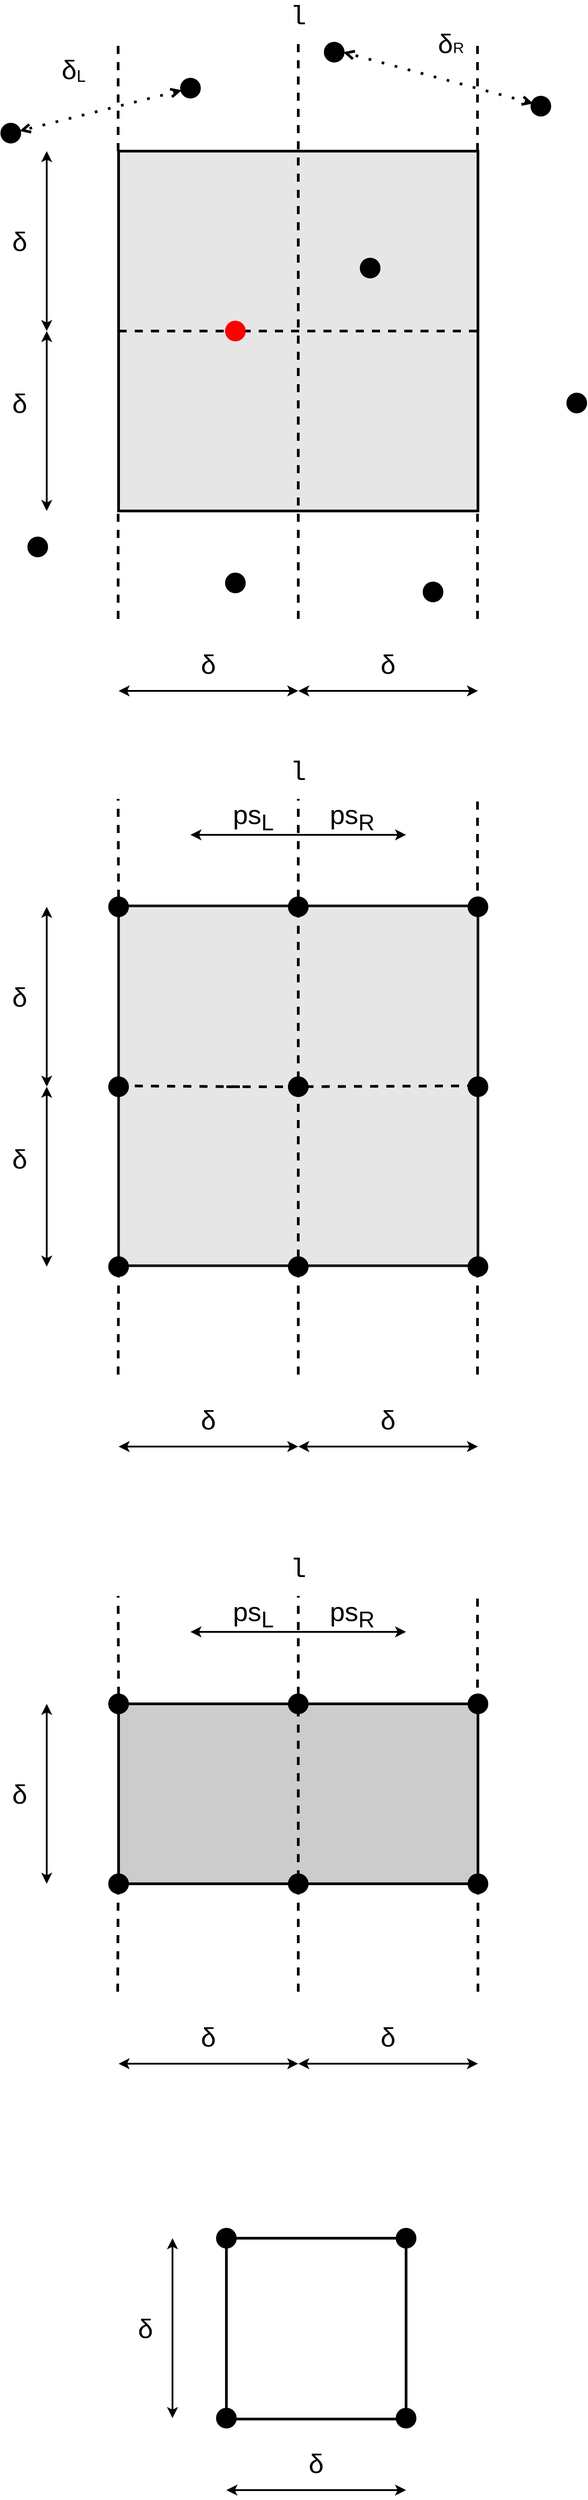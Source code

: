 <mxfile version="12.4.8" type="device"><diagram id="xsDVCAVFNuLVIf8bnNdm" name="Page-1"><mxGraphModel dx="1355" dy="753" grid="1" gridSize="10" guides="1" tooltips="1" connect="1" arrows="1" fold="1" page="1" pageScale="1" pageWidth="850" pageHeight="1100" math="0" shadow="0"><root><mxCell id="0"/><mxCell id="1" parent="0"/><mxCell id="qLS_FCSw4KJ56ejCd7dU-36" value="" style="rounded=0;whiteSpace=wrap;html=1;fillColor=#CCCCCC;strokeWidth=3;" parent="1" vertex="1"><mxGeometry x="240" y="1966" width="400" height="200" as="geometry"/></mxCell><mxCell id="_iL9gJ1OF_HRh6aEi00--1" value="" style="whiteSpace=wrap;html=1;aspect=fixed;strokeWidth=3;fillColor=#E6E6E6;" parent="1" vertex="1"><mxGeometry x="240" y="240" width="400" height="400" as="geometry"/></mxCell><mxCell id="5DxBvMcnSarfbm7rfM13-2" value="" style="whiteSpace=wrap;html=1;aspect=fixed;strokeWidth=3;fillColor=#E6E6E6;strokeColor=#1A1A1A;" parent="1" vertex="1"><mxGeometry x="240" y="1079" width="400" height="400" as="geometry"/></mxCell><mxCell id="_iL9gJ1OF_HRh6aEi00--13" value="" style="endArrow=none;dashed=1;html=1;strokeWidth=3;exitX=0;exitY=0.5;exitDx=0;exitDy=0;entryX=1;entryY=0.5;entryDx=0;entryDy=0;" parent="1" source="_iL9gJ1OF_HRh6aEi00--1" target="_iL9gJ1OF_HRh6aEi00--8" edge="1"><mxGeometry width="50" height="50" relative="1" as="geometry"><mxPoint x="240" y="440" as="sourcePoint"/><mxPoint x="640" y="440" as="targetPoint"/></mxGeometry></mxCell><mxCell id="_iL9gJ1OF_HRh6aEi00--2" value="" style="endArrow=none;dashed=1;html=1;strokeWidth=3;" parent="1" edge="1"><mxGeometry width="50" height="50" relative="1" as="geometry"><mxPoint x="440" y="760" as="sourcePoint"/><mxPoint x="440" y="120" as="targetPoint"/></mxGeometry></mxCell><mxCell id="_iL9gJ1OF_HRh6aEi00--3" value="" style="endArrow=none;dashed=1;html=1;strokeWidth=3;" parent="1" edge="1"><mxGeometry width="50" height="50" relative="1" as="geometry"><mxPoint x="239.5" y="760" as="sourcePoint"/><mxPoint x="239.5" y="640" as="targetPoint"/></mxGeometry></mxCell><mxCell id="_iL9gJ1OF_HRh6aEi00--4" value="" style="endArrow=none;dashed=1;html=1;strokeWidth=3;" parent="1" edge="1"><mxGeometry width="50" height="50" relative="1" as="geometry"><mxPoint x="639.5" y="760" as="sourcePoint"/><mxPoint x="639.5" y="640" as="targetPoint"/></mxGeometry></mxCell><mxCell id="_iL9gJ1OF_HRh6aEi00--5" value="" style="endArrow=none;dashed=1;html=1;strokeWidth=3;" parent="1" edge="1"><mxGeometry width="50" height="50" relative="1" as="geometry"><mxPoint x="239.5" y="240" as="sourcePoint"/><mxPoint x="239.5" y="120" as="targetPoint"/></mxGeometry></mxCell><mxCell id="_iL9gJ1OF_HRh6aEi00--6" value="" style="endArrow=none;dashed=1;html=1;strokeWidth=3;" parent="1" edge="1"><mxGeometry width="50" height="50" relative="1" as="geometry"><mxPoint x="639.5" y="240" as="sourcePoint"/><mxPoint x="639.5" y="120" as="targetPoint"/></mxGeometry></mxCell><mxCell id="_iL9gJ1OF_HRh6aEi00--7" value="" style="endArrow=none;dashed=1;html=1;strokeWidth=3;exitX=0;exitY=0.5;exitDx=0;exitDy=0;entryX=1;entryY=0.5;entryDx=0;entryDy=0;" parent="1" source="_iL9gJ1OF_HRh6aEi00--8" target="_iL9gJ1OF_HRh6aEi00--1" edge="1"><mxGeometry width="50" height="50" relative="1" as="geometry"><mxPoint x="220" y="800" as="sourcePoint"/><mxPoint x="310" y="710" as="targetPoint"/></mxGeometry></mxCell><mxCell id="_iL9gJ1OF_HRh6aEi00--8" value="" style="ellipse;whiteSpace=wrap;html=1;aspect=fixed;strokeWidth=3;fillColor=#FF0000;strokeColor=#FF0000;" parent="1" vertex="1"><mxGeometry x="360" y="430" width="20" height="20" as="geometry"/></mxCell><mxCell id="_iL9gJ1OF_HRh6aEi00--15" value="" style="ellipse;whiteSpace=wrap;html=1;aspect=fixed;strokeWidth=3;fillColor=#000000;" parent="1" vertex="1"><mxGeometry x="110" y="210" width="20" height="20" as="geometry"/></mxCell><mxCell id="_iL9gJ1OF_HRh6aEi00--27" style="rounded=0;orthogonalLoop=1;jettySize=auto;html=1;dashed=1;dashPattern=1 4;startArrow=open;startFill=0;endArrow=open;endFill=0;strokeWidth=3;" parent="1" source="_iL9gJ1OF_HRh6aEi00--16" target="_iL9gJ1OF_HRh6aEi00--15" edge="1"><mxGeometry relative="1" as="geometry"><mxPoint x="270" y="170" as="sourcePoint"/><mxPoint x="140" y="220" as="targetPoint"/></mxGeometry></mxCell><mxCell id="_iL9gJ1OF_HRh6aEi00--16" value="" style="ellipse;whiteSpace=wrap;html=1;aspect=fixed;strokeWidth=3;fillColor=#000000;" parent="1" vertex="1"><mxGeometry x="310" y="160" width="20" height="20" as="geometry"/></mxCell><mxCell id="_iL9gJ1OF_HRh6aEi00--17" value="" style="ellipse;whiteSpace=wrap;html=1;aspect=fixed;strokeWidth=3;fillColor=#000000;" parent="1" vertex="1"><mxGeometry x="360" y="710" width="20" height="20" as="geometry"/></mxCell><mxCell id="_iL9gJ1OF_HRh6aEi00--18" value="" style="ellipse;whiteSpace=wrap;html=1;aspect=fixed;strokeWidth=3;fillColor=#000000;" parent="1" vertex="1"><mxGeometry x="140" y="670" width="20" height="20" as="geometry"/></mxCell><mxCell id="_iL9gJ1OF_HRh6aEi00--19" value="" style="ellipse;whiteSpace=wrap;html=1;aspect=fixed;strokeWidth=3;fillColor=#000000;" parent="1" vertex="1"><mxGeometry x="700" y="180" width="20" height="20" as="geometry"/></mxCell><mxCell id="_iL9gJ1OF_HRh6aEi00--20" value="" style="ellipse;whiteSpace=wrap;html=1;aspect=fixed;strokeWidth=3;fillColor=#000000;" parent="1" vertex="1"><mxGeometry x="470" y="120" width="20" height="20" as="geometry"/></mxCell><mxCell id="_iL9gJ1OF_HRh6aEi00--21" value="" style="ellipse;whiteSpace=wrap;html=1;aspect=fixed;strokeWidth=3;fillColor=#000000;" parent="1" vertex="1"><mxGeometry x="740" y="510" width="20" height="20" as="geometry"/></mxCell><mxCell id="_iL9gJ1OF_HRh6aEi00--22" value="&lt;font style=&quot;font-size: 30px&quot;&gt;δ&lt;/font&gt;&lt;sub&gt;&lt;font style=&quot;font-size: 18px&quot;&gt;L&lt;/font&gt;&lt;/sub&gt;" style="text;html=1;strokeColor=none;fillColor=none;align=center;verticalAlign=middle;whiteSpace=wrap;rounded=0;" parent="1" vertex="1"><mxGeometry x="170" y="120" width="40" height="60" as="geometry"/></mxCell><mxCell id="_iL9gJ1OF_HRh6aEi00--23" value="&lt;font style=&quot;font-size: 30px&quot; face=&quot;Courier New&quot;&gt;l&lt;/font&gt;" style="text;html=1;strokeColor=none;fillColor=none;align=center;verticalAlign=middle;whiteSpace=wrap;rounded=0;" parent="1" vertex="1"><mxGeometry x="420" y="80" width="40" height="20" as="geometry"/></mxCell><mxCell id="_iL9gJ1OF_HRh6aEi00--28" style="rounded=0;orthogonalLoop=1;jettySize=auto;html=1;dashed=1;dashPattern=1 4;startArrow=open;startFill=0;endArrow=open;endFill=0;strokeWidth=3;exitX=0.075;exitY=0.35;exitDx=0;exitDy=0;exitPerimeter=0;entryX=1;entryY=0.5;entryDx=0;entryDy=0;" parent="1" source="_iL9gJ1OF_HRh6aEi00--19" target="_iL9gJ1OF_HRh6aEi00--20" edge="1"><mxGeometry relative="1" as="geometry"><mxPoint x="682.786" y="109.905" as="sourcePoint"/><mxPoint x="520" y="120" as="targetPoint"/></mxGeometry></mxCell><mxCell id="_iL9gJ1OF_HRh6aEi00--29" value="&lt;font style=&quot;font-size: 30px&quot;&gt;δ&lt;/font&gt;&lt;font style=&quot;font-size: 17px&quot;&gt;R&lt;/font&gt;" style="text;html=1;strokeColor=none;fillColor=none;align=center;verticalAlign=middle;whiteSpace=wrap;rounded=0;" parent="1" vertex="1"><mxGeometry x="590" y="90" width="40" height="60" as="geometry"/></mxCell><mxCell id="_iL9gJ1OF_HRh6aEi00--30" value="" style="endArrow=classic;startArrow=classic;html=1;strokeWidth=2;" parent="1" edge="1"><mxGeometry width="50" height="50" relative="1" as="geometry"><mxPoint x="240" y="840" as="sourcePoint"/><mxPoint x="440" y="840" as="targetPoint"/></mxGeometry></mxCell><mxCell id="_iL9gJ1OF_HRh6aEi00--31" value="" style="endArrow=classic;startArrow=classic;html=1;strokeWidth=2;" parent="1" edge="1"><mxGeometry width="50" height="50" relative="1" as="geometry"><mxPoint x="440" y="840" as="sourcePoint"/><mxPoint x="640" y="840" as="targetPoint"/></mxGeometry></mxCell><mxCell id="_iL9gJ1OF_HRh6aEi00--32" value="" style="endArrow=classic;startArrow=classic;html=1;strokeWidth=2;" parent="1" edge="1"><mxGeometry width="50" height="50" relative="1" as="geometry"><mxPoint x="160" y="240" as="sourcePoint"/><mxPoint x="160" y="440" as="targetPoint"/></mxGeometry></mxCell><mxCell id="_iL9gJ1OF_HRh6aEi00--34" value="" style="endArrow=classic;startArrow=classic;html=1;strokeWidth=2;" parent="1" edge="1"><mxGeometry width="50" height="50" relative="1" as="geometry"><mxPoint x="160" y="440" as="sourcePoint"/><mxPoint x="160" y="640" as="targetPoint"/></mxGeometry></mxCell><mxCell id="_iL9gJ1OF_HRh6aEi00--35" value="&lt;font style=&quot;font-size: 30px&quot;&gt;δ&lt;/font&gt;" style="text;html=1;strokeColor=none;fillColor=none;align=center;verticalAlign=middle;whiteSpace=wrap;rounded=0;" parent="1" vertex="1"><mxGeometry x="110" y="310" width="40" height="60" as="geometry"/></mxCell><mxCell id="_iL9gJ1OF_HRh6aEi00--36" value="&lt;font style=&quot;font-size: 30px&quot;&gt;δ&lt;/font&gt;" style="text;html=1;strokeColor=none;fillColor=none;align=center;verticalAlign=middle;whiteSpace=wrap;rounded=0;" parent="1" vertex="1"><mxGeometry x="110" y="490" width="40" height="60" as="geometry"/></mxCell><mxCell id="_iL9gJ1OF_HRh6aEi00--37" value="&lt;font style=&quot;font-size: 30px&quot;&gt;δ&lt;/font&gt;" style="text;html=1;strokeColor=none;fillColor=none;align=center;verticalAlign=middle;whiteSpace=wrap;rounded=0;" parent="1" vertex="1"><mxGeometry x="320" y="780" width="40" height="60" as="geometry"/></mxCell><mxCell id="_iL9gJ1OF_HRh6aEi00--38" value="&lt;font style=&quot;font-size: 30px&quot;&gt;δ&lt;/font&gt;" style="text;html=1;strokeColor=none;fillColor=none;align=center;verticalAlign=middle;whiteSpace=wrap;rounded=0;" parent="1" vertex="1"><mxGeometry x="520" y="780" width="40" height="60" as="geometry"/></mxCell><mxCell id="_iL9gJ1OF_HRh6aEi00--40" value="" style="ellipse;whiteSpace=wrap;html=1;aspect=fixed;strokeWidth=3;fillColor=#000000;" parent="1" vertex="1"><mxGeometry x="510" y="360" width="20" height="20" as="geometry"/></mxCell><mxCell id="_iL9gJ1OF_HRh6aEi00--41" value="" style="ellipse;whiteSpace=wrap;html=1;aspect=fixed;strokeWidth=3;fillColor=#000000;" parent="1" vertex="1"><mxGeometry x="580" y="720" width="20" height="20" as="geometry"/></mxCell><mxCell id="5DxBvMcnSarfbm7rfM13-1" value="" style="endArrow=none;dashed=1;html=1;strokeWidth=3;exitX=0;exitY=0.5;exitDx=0;exitDy=0;entryX=1;entryY=0.5;entryDx=0;entryDy=0;" parent="1" source="5DxBvMcnSarfbm7rfM13-2" edge="1"><mxGeometry width="50" height="50" relative="1" as="geometry"><mxPoint x="240" y="1280" as="sourcePoint"/><mxPoint x="380" y="1280" as="targetPoint"/></mxGeometry></mxCell><mxCell id="5DxBvMcnSarfbm7rfM13-3" value="" style="endArrow=none;dashed=1;html=1;strokeWidth=3;" parent="1" source="5DxBvMcnSarfbm7rfM13-36" edge="1"><mxGeometry width="50" height="50" relative="1" as="geometry"><mxPoint x="440" y="1600" as="sourcePoint"/><mxPoint x="440" y="960" as="targetPoint"/></mxGeometry></mxCell><mxCell id="5DxBvMcnSarfbm7rfM13-4" value="" style="endArrow=none;dashed=1;html=1;strokeWidth=3;" parent="1" source="5DxBvMcnSarfbm7rfM13-14" edge="1"><mxGeometry width="50" height="50" relative="1" as="geometry"><mxPoint x="239.5" y="1600" as="sourcePoint"/><mxPoint x="239.5" y="1480" as="targetPoint"/></mxGeometry></mxCell><mxCell id="5DxBvMcnSarfbm7rfM13-5" value="" style="endArrow=none;dashed=1;html=1;strokeWidth=3;" parent="1" edge="1"><mxGeometry width="50" height="50" relative="1" as="geometry"><mxPoint x="639.5" y="1600" as="sourcePoint"/><mxPoint x="639.5" y="1480" as="targetPoint"/></mxGeometry></mxCell><mxCell id="5DxBvMcnSarfbm7rfM13-6" value="" style="endArrow=none;dashed=1;html=1;strokeWidth=3;" parent="1" source="5DxBvMcnSarfbm7rfM13-39" edge="1"><mxGeometry width="50" height="50" relative="1" as="geometry"><mxPoint x="239.5" y="1080" as="sourcePoint"/><mxPoint x="239.5" y="960" as="targetPoint"/></mxGeometry></mxCell><mxCell id="5DxBvMcnSarfbm7rfM13-7" value="" style="endArrow=none;dashed=1;html=1;strokeWidth=3;" parent="1" edge="1"><mxGeometry width="50" height="50" relative="1" as="geometry"><mxPoint x="639.5" y="1080" as="sourcePoint"/><mxPoint x="639.5" y="960" as="targetPoint"/></mxGeometry></mxCell><mxCell id="5DxBvMcnSarfbm7rfM13-8" value="" style="endArrow=none;dashed=1;html=1;strokeWidth=3;exitX=0;exitY=0.5;exitDx=0;exitDy=0;entryX=1;entryY=0.5;entryDx=0;entryDy=0;" parent="1" source="5DxBvMcnSarfbm7rfM13-17" target="5DxBvMcnSarfbm7rfM13-2" edge="1"><mxGeometry width="50" height="50" relative="1" as="geometry"><mxPoint x="360" y="1280" as="sourcePoint"/><mxPoint x="310" y="1550" as="targetPoint"/></mxGeometry></mxCell><mxCell id="5DxBvMcnSarfbm7rfM13-13" value="" style="ellipse;whiteSpace=wrap;html=1;aspect=fixed;strokeWidth=3;fillColor=#000000;" parent="1" vertex="1"><mxGeometry x="230" y="1270" width="20" height="20" as="geometry"/></mxCell><mxCell id="5DxBvMcnSarfbm7rfM13-15" value="" style="ellipse;whiteSpace=wrap;html=1;aspect=fixed;strokeWidth=3;fillColor=#000000;" parent="1" vertex="1"><mxGeometry x="630" y="1470" width="20" height="20" as="geometry"/></mxCell><mxCell id="5DxBvMcnSarfbm7rfM13-19" value="&lt;font style=&quot;font-size: 30px&quot; face=&quot;Courier New&quot;&gt;l&lt;/font&gt;" style="text;html=1;strokeColor=none;fillColor=none;align=center;verticalAlign=middle;whiteSpace=wrap;rounded=0;" parent="1" vertex="1"><mxGeometry x="420" y="920" width="40" height="20" as="geometry"/></mxCell><mxCell id="5DxBvMcnSarfbm7rfM13-22" value="" style="endArrow=classic;startArrow=classic;html=1;strokeWidth=2;" parent="1" edge="1"><mxGeometry width="50" height="50" relative="1" as="geometry"><mxPoint x="240" y="1680" as="sourcePoint"/><mxPoint x="440" y="1680" as="targetPoint"/></mxGeometry></mxCell><mxCell id="5DxBvMcnSarfbm7rfM13-23" value="" style="endArrow=classic;startArrow=classic;html=1;strokeWidth=2;" parent="1" edge="1"><mxGeometry width="50" height="50" relative="1" as="geometry"><mxPoint x="440" y="1680" as="sourcePoint"/><mxPoint x="640" y="1680" as="targetPoint"/></mxGeometry></mxCell><mxCell id="5DxBvMcnSarfbm7rfM13-24" value="" style="endArrow=classic;startArrow=classic;html=1;strokeWidth=2;" parent="1" edge="1"><mxGeometry width="50" height="50" relative="1" as="geometry"><mxPoint x="160" y="1080" as="sourcePoint"/><mxPoint x="160" y="1280" as="targetPoint"/></mxGeometry></mxCell><mxCell id="5DxBvMcnSarfbm7rfM13-25" value="" style="endArrow=classic;startArrow=classic;html=1;strokeWidth=2;" parent="1" edge="1"><mxGeometry width="50" height="50" relative="1" as="geometry"><mxPoint x="160" y="1280" as="sourcePoint"/><mxPoint x="160" y="1480" as="targetPoint"/></mxGeometry></mxCell><mxCell id="5DxBvMcnSarfbm7rfM13-26" value="&lt;font style=&quot;font-size: 30px&quot;&gt;δ&lt;/font&gt;" style="text;html=1;strokeColor=none;fillColor=none;align=center;verticalAlign=middle;whiteSpace=wrap;rounded=0;" parent="1" vertex="1"><mxGeometry x="110" y="1150" width="40" height="60" as="geometry"/></mxCell><mxCell id="5DxBvMcnSarfbm7rfM13-27" value="&lt;font style=&quot;font-size: 30px&quot;&gt;δ&lt;/font&gt;" style="text;html=1;strokeColor=none;fillColor=none;align=center;verticalAlign=middle;whiteSpace=wrap;rounded=0;" parent="1" vertex="1"><mxGeometry x="110" y="1330" width="40" height="60" as="geometry"/></mxCell><mxCell id="5DxBvMcnSarfbm7rfM13-28" value="&lt;font style=&quot;font-size: 30px&quot;&gt;δ&lt;/font&gt;" style="text;html=1;strokeColor=none;fillColor=none;align=center;verticalAlign=middle;whiteSpace=wrap;rounded=0;" parent="1" vertex="1"><mxGeometry x="320" y="1620" width="40" height="60" as="geometry"/></mxCell><mxCell id="5DxBvMcnSarfbm7rfM13-29" value="&lt;font style=&quot;font-size: 30px&quot;&gt;δ&lt;/font&gt;" style="text;html=1;strokeColor=none;fillColor=none;align=center;verticalAlign=middle;whiteSpace=wrap;rounded=0;" parent="1" vertex="1"><mxGeometry x="520" y="1620" width="40" height="60" as="geometry"/></mxCell><mxCell id="5DxBvMcnSarfbm7rfM13-14" value="" style="ellipse;whiteSpace=wrap;html=1;aspect=fixed;strokeWidth=3;fillColor=#000000;" parent="1" vertex="1"><mxGeometry x="230" y="1470" width="20" height="20" as="geometry"/></mxCell><mxCell id="5DxBvMcnSarfbm7rfM13-33" value="" style="endArrow=none;dashed=1;html=1;strokeWidth=3;" parent="1" target="5DxBvMcnSarfbm7rfM13-14" edge="1"><mxGeometry width="50" height="50" relative="1" as="geometry"><mxPoint x="239.5" y="1600" as="sourcePoint"/><mxPoint x="239.5" y="1480" as="targetPoint"/></mxGeometry></mxCell><mxCell id="5DxBvMcnSarfbm7rfM13-31" value="" style="ellipse;whiteSpace=wrap;html=1;aspect=fixed;strokeWidth=3;fillColor=#000000;" parent="1" vertex="1"><mxGeometry x="430" y="1470" width="20" height="20" as="geometry"/></mxCell><mxCell id="5DxBvMcnSarfbm7rfM13-34" value="" style="endArrow=none;dashed=1;html=1;strokeWidth=3;" parent="1" target="5DxBvMcnSarfbm7rfM13-31" edge="1"><mxGeometry width="50" height="50" relative="1" as="geometry"><mxPoint x="440" y="1600" as="sourcePoint"/><mxPoint x="440" y="960" as="targetPoint"/></mxGeometry></mxCell><mxCell id="5DxBvMcnSarfbm7rfM13-17" value="" style="ellipse;whiteSpace=wrap;html=1;aspect=fixed;strokeWidth=3;fillColor=#000000;" parent="1" vertex="1"><mxGeometry x="430" y="1270" width="20" height="20" as="geometry"/></mxCell><mxCell id="5DxBvMcnSarfbm7rfM13-35" value="" style="endArrow=none;dashed=1;html=1;strokeWidth=3;exitX=0;exitY=0.5;exitDx=0;exitDy=0;entryX=1;entryY=0.5;entryDx=0;entryDy=0;" parent="1" target="5DxBvMcnSarfbm7rfM13-17" edge="1"><mxGeometry width="50" height="50" relative="1" as="geometry"><mxPoint x="360" y="1280" as="sourcePoint"/><mxPoint x="640" y="1280" as="targetPoint"/></mxGeometry></mxCell><mxCell id="5DxBvMcnSarfbm7rfM13-37" value="" style="ellipse;whiteSpace=wrap;html=1;aspect=fixed;strokeWidth=3;fillColor=#000000;" parent="1" vertex="1"><mxGeometry x="630" y="1070" width="20" height="20" as="geometry"/></mxCell><mxCell id="5DxBvMcnSarfbm7rfM13-38" value="" style="ellipse;whiteSpace=wrap;html=1;aspect=fixed;strokeWidth=3;fillColor=#000000;" parent="1" vertex="1"><mxGeometry x="630" y="1270" width="20" height="20" as="geometry"/></mxCell><mxCell id="5DxBvMcnSarfbm7rfM13-39" value="" style="ellipse;whiteSpace=wrap;html=1;aspect=fixed;strokeWidth=3;fillColor=#000000;" parent="1" vertex="1"><mxGeometry x="230" y="1070" width="20" height="20" as="geometry"/></mxCell><mxCell id="5DxBvMcnSarfbm7rfM13-40" value="" style="endArrow=none;dashed=1;html=1;strokeWidth=3;" parent="1" target="5DxBvMcnSarfbm7rfM13-39" edge="1"><mxGeometry width="50" height="50" relative="1" as="geometry"><mxPoint x="239.5" y="1080" as="sourcePoint"/><mxPoint x="239.5" y="960" as="targetPoint"/></mxGeometry></mxCell><mxCell id="5DxBvMcnSarfbm7rfM13-36" value="" style="ellipse;whiteSpace=wrap;html=1;aspect=fixed;strokeWidth=3;fillColor=#000000;" parent="1" vertex="1"><mxGeometry x="430" y="1070" width="20" height="20" as="geometry"/></mxCell><mxCell id="5DxBvMcnSarfbm7rfM13-43" value="" style="endArrow=none;dashed=1;html=1;strokeWidth=3;" parent="1" source="5DxBvMcnSarfbm7rfM13-31" target="5DxBvMcnSarfbm7rfM13-36" edge="1"><mxGeometry width="50" height="50" relative="1" as="geometry"><mxPoint x="440" y="1470" as="sourcePoint"/><mxPoint x="440" y="960" as="targetPoint"/></mxGeometry></mxCell><mxCell id="5DxBvMcnSarfbm7rfM13-44" value="" style="endArrow=classic;html=1;strokeWidth=2;" parent="1" edge="1"><mxGeometry width="50" height="50" relative="1" as="geometry"><mxPoint x="440" y="1000" as="sourcePoint"/><mxPoint x="560" y="1000" as="targetPoint"/></mxGeometry></mxCell><mxCell id="5DxBvMcnSarfbm7rfM13-46" value="" style="endArrow=classic;html=1;strokeWidth=2;" parent="1" edge="1"><mxGeometry width="50" height="50" relative="1" as="geometry"><mxPoint x="440" y="1000" as="sourcePoint"/><mxPoint x="320" y="1000" as="targetPoint"/></mxGeometry></mxCell><mxCell id="5DxBvMcnSarfbm7rfM13-47" value="&lt;font style=&quot;font-size: 30px&quot;&gt;ps&lt;sub&gt;L&lt;/sub&gt;&lt;/font&gt;" style="text;html=1;strokeColor=none;fillColor=none;align=center;verticalAlign=middle;whiteSpace=wrap;rounded=0;" parent="1" vertex="1"><mxGeometry x="370" y="970" width="40" height="20" as="geometry"/></mxCell><mxCell id="5DxBvMcnSarfbm7rfM13-48" value="&lt;font style=&quot;font-size: 30px&quot;&gt;ps&lt;sub&gt;R&lt;/sub&gt;&lt;/font&gt;" style="text;html=1;strokeColor=none;fillColor=none;align=center;verticalAlign=middle;whiteSpace=wrap;rounded=0;" parent="1" vertex="1"><mxGeometry x="480" y="970" width="40" height="20" as="geometry"/></mxCell><mxCell id="qLS_FCSw4KJ56ejCd7dU-3" value="" style="endArrow=none;dashed=1;html=1;strokeWidth=3;" parent="1" source="qLS_FCSw4KJ56ejCd7dU-30" edge="1"><mxGeometry width="50" height="50" relative="1" as="geometry"><mxPoint x="440" y="2486" as="sourcePoint"/><mxPoint x="440" y="1846" as="targetPoint"/></mxGeometry></mxCell><mxCell id="qLS_FCSw4KJ56ejCd7dU-4" value="" style="endArrow=none;dashed=1;html=1;strokeWidth=3;" parent="1" edge="1"><mxGeometry width="50" height="50" relative="1" as="geometry"><mxPoint x="239.5" y="2366" as="sourcePoint"/><mxPoint x="239.5" y="2366" as="targetPoint"/></mxGeometry></mxCell><mxCell id="qLS_FCSw4KJ56ejCd7dU-5" value="" style="endArrow=none;dashed=1;html=1;strokeWidth=3;" parent="1" edge="1"><mxGeometry width="50" height="50" relative="1" as="geometry"><mxPoint x="640" y="2286" as="sourcePoint"/><mxPoint x="640" y="2166" as="targetPoint"/></mxGeometry></mxCell><mxCell id="qLS_FCSw4KJ56ejCd7dU-6" value="" style="endArrow=none;dashed=1;html=1;strokeWidth=3;" parent="1" source="qLS_FCSw4KJ56ejCd7dU-28" edge="1"><mxGeometry width="50" height="50" relative="1" as="geometry"><mxPoint x="239.5" y="1966" as="sourcePoint"/><mxPoint x="239.5" y="1846" as="targetPoint"/></mxGeometry></mxCell><mxCell id="qLS_FCSw4KJ56ejCd7dU-7" value="" style="endArrow=none;dashed=1;html=1;strokeWidth=3;" parent="1" edge="1"><mxGeometry width="50" height="50" relative="1" as="geometry"><mxPoint x="639.5" y="1966" as="sourcePoint"/><mxPoint x="639.5" y="1846" as="targetPoint"/></mxGeometry></mxCell><mxCell id="qLS_FCSw4KJ56ejCd7dU-9" value="" style="ellipse;whiteSpace=wrap;html=1;aspect=fixed;strokeWidth=3;fillColor=#000000;" parent="1" vertex="1"><mxGeometry x="230" y="2156" width="20" height="20" as="geometry"/></mxCell><mxCell id="qLS_FCSw4KJ56ejCd7dU-11" value="&lt;font style=&quot;font-size: 30px&quot; face=&quot;Courier New&quot;&gt;l&lt;/font&gt;" style="text;html=1;strokeColor=none;fillColor=none;align=center;verticalAlign=middle;whiteSpace=wrap;rounded=0;" parent="1" vertex="1"><mxGeometry x="420" y="1806" width="40" height="20" as="geometry"/></mxCell><mxCell id="qLS_FCSw4KJ56ejCd7dU-12" value="" style="endArrow=classic;startArrow=classic;html=1;strokeWidth=2;" parent="1" edge="1"><mxGeometry width="50" height="50" relative="1" as="geometry"><mxPoint x="240" y="2366" as="sourcePoint"/><mxPoint x="440" y="2366" as="targetPoint"/></mxGeometry></mxCell><mxCell id="qLS_FCSw4KJ56ejCd7dU-13" value="" style="endArrow=classic;startArrow=classic;html=1;strokeWidth=2;" parent="1" edge="1"><mxGeometry width="50" height="50" relative="1" as="geometry"><mxPoint x="440" y="2366" as="sourcePoint"/><mxPoint x="640" y="2366" as="targetPoint"/></mxGeometry></mxCell><mxCell id="qLS_FCSw4KJ56ejCd7dU-14" value="" style="endArrow=classic;startArrow=classic;html=1;strokeWidth=2;" parent="1" edge="1"><mxGeometry width="50" height="50" relative="1" as="geometry"><mxPoint x="160" y="1966" as="sourcePoint"/><mxPoint x="160" y="2166" as="targetPoint"/></mxGeometry></mxCell><mxCell id="qLS_FCSw4KJ56ejCd7dU-16" value="&lt;font style=&quot;font-size: 30px&quot;&gt;δ&lt;/font&gt;" style="text;html=1;strokeColor=none;fillColor=none;align=center;verticalAlign=middle;whiteSpace=wrap;rounded=0;" parent="1" vertex="1"><mxGeometry x="110" y="2036" width="40" height="60" as="geometry"/></mxCell><mxCell id="qLS_FCSw4KJ56ejCd7dU-18" value="&lt;font style=&quot;font-size: 30px&quot;&gt;δ&lt;/font&gt;" style="text;html=1;strokeColor=none;fillColor=none;align=center;verticalAlign=middle;whiteSpace=wrap;rounded=0;" parent="1" vertex="1"><mxGeometry x="320" y="2306" width="40" height="60" as="geometry"/></mxCell><mxCell id="qLS_FCSw4KJ56ejCd7dU-19" value="&lt;font style=&quot;font-size: 30px&quot;&gt;δ&lt;/font&gt;" style="text;html=1;strokeColor=none;fillColor=none;align=center;verticalAlign=middle;whiteSpace=wrap;rounded=0;" parent="1" vertex="1"><mxGeometry x="520" y="2306" width="40" height="60" as="geometry"/></mxCell><mxCell id="qLS_FCSw4KJ56ejCd7dU-21" value="" style="endArrow=none;dashed=1;html=1;strokeWidth=3;" parent="1" edge="1"><mxGeometry width="50" height="50" relative="1" as="geometry"><mxPoint x="239" y="2286" as="sourcePoint"/><mxPoint x="239.5" y="2176" as="targetPoint"/></mxGeometry></mxCell><mxCell id="qLS_FCSw4KJ56ejCd7dU-24" value="" style="ellipse;whiteSpace=wrap;html=1;aspect=fixed;strokeWidth=3;fillColor=#000000;" parent="1" vertex="1"><mxGeometry x="430" y="2156" width="20" height="20" as="geometry"/></mxCell><mxCell id="qLS_FCSw4KJ56ejCd7dU-26" value="" style="ellipse;whiteSpace=wrap;html=1;aspect=fixed;strokeWidth=3;fillColor=#000000;" parent="1" vertex="1"><mxGeometry x="630" y="1956" width="20" height="20" as="geometry"/></mxCell><mxCell id="qLS_FCSw4KJ56ejCd7dU-27" value="" style="ellipse;whiteSpace=wrap;html=1;aspect=fixed;strokeWidth=3;fillColor=#000000;" parent="1" vertex="1"><mxGeometry x="630" y="2156" width="20" height="20" as="geometry"/></mxCell><mxCell id="qLS_FCSw4KJ56ejCd7dU-28" value="" style="ellipse;whiteSpace=wrap;html=1;aspect=fixed;strokeWidth=3;fillColor=#000000;" parent="1" vertex="1"><mxGeometry x="230" y="1956" width="20" height="20" as="geometry"/></mxCell><mxCell id="qLS_FCSw4KJ56ejCd7dU-29" value="" style="endArrow=none;dashed=1;html=1;strokeWidth=3;" parent="1" target="qLS_FCSw4KJ56ejCd7dU-28" edge="1"><mxGeometry width="50" height="50" relative="1" as="geometry"><mxPoint x="239.5" y="1966" as="sourcePoint"/><mxPoint x="239.5" y="1846" as="targetPoint"/></mxGeometry></mxCell><mxCell id="qLS_FCSw4KJ56ejCd7dU-30" value="" style="ellipse;whiteSpace=wrap;html=1;aspect=fixed;strokeWidth=3;fillColor=#000000;" parent="1" vertex="1"><mxGeometry x="430" y="1956" width="20" height="20" as="geometry"/></mxCell><mxCell id="qLS_FCSw4KJ56ejCd7dU-31" value="" style="endArrow=none;dashed=1;html=1;strokeWidth=3;" parent="1" target="qLS_FCSw4KJ56ejCd7dU-30" edge="1"><mxGeometry width="50" height="50" relative="1" as="geometry"><mxPoint x="440" y="2286" as="sourcePoint"/><mxPoint x="440" y="1846" as="targetPoint"/><Array as="points"><mxPoint x="440" y="2286"/></Array></mxGeometry></mxCell><mxCell id="qLS_FCSw4KJ56ejCd7dU-32" value="" style="endArrow=classic;html=1;strokeWidth=2;" parent="1" edge="1"><mxGeometry width="50" height="50" relative="1" as="geometry"><mxPoint x="440" y="1886" as="sourcePoint"/><mxPoint x="560" y="1886" as="targetPoint"/></mxGeometry></mxCell><mxCell id="qLS_FCSw4KJ56ejCd7dU-33" value="" style="endArrow=classic;html=1;strokeWidth=2;" parent="1" edge="1"><mxGeometry width="50" height="50" relative="1" as="geometry"><mxPoint x="440" y="1886" as="sourcePoint"/><mxPoint x="320" y="1886" as="targetPoint"/></mxGeometry></mxCell><mxCell id="qLS_FCSw4KJ56ejCd7dU-34" value="&lt;font style=&quot;font-size: 30px&quot;&gt;ps&lt;sub&gt;L&lt;/sub&gt;&lt;/font&gt;" style="text;html=1;strokeColor=none;fillColor=none;align=center;verticalAlign=middle;whiteSpace=wrap;rounded=0;" parent="1" vertex="1"><mxGeometry x="370" y="1856" width="40" height="20" as="geometry"/></mxCell><mxCell id="qLS_FCSw4KJ56ejCd7dU-35" value="&lt;font style=&quot;font-size: 30px&quot;&gt;ps&lt;sub&gt;R&lt;/sub&gt;&lt;/font&gt;" style="text;html=1;strokeColor=none;fillColor=none;align=center;verticalAlign=middle;whiteSpace=wrap;rounded=0;" parent="1" vertex="1"><mxGeometry x="480" y="1856" width="40" height="20" as="geometry"/></mxCell><mxCell id="-OXXuBUEC40f5euxu6VB-1" value="" style="rounded=0;whiteSpace=wrap;html=1;fillColor=none;strokeWidth=3;" vertex="1" parent="1"><mxGeometry x="360" y="2560" width="200" height="201" as="geometry"/></mxCell><mxCell id="-OXXuBUEC40f5euxu6VB-3" value="" style="endArrow=none;dashed=1;html=1;strokeWidth=3;" edge="1" parent="1"><mxGeometry width="50" height="50" relative="1" as="geometry"><mxPoint x="359.5" y="2840" as="sourcePoint"/><mxPoint x="359.5" y="2840" as="targetPoint"/></mxGeometry></mxCell><mxCell id="-OXXuBUEC40f5euxu6VB-7" value="" style="ellipse;whiteSpace=wrap;html=1;aspect=fixed;strokeWidth=3;fillColor=#000000;" vertex="1" parent="1"><mxGeometry x="350" y="2750" width="20" height="20" as="geometry"/></mxCell><mxCell id="-OXXuBUEC40f5euxu6VB-9" value="" style="endArrow=classic;startArrow=classic;html=1;strokeWidth=2;" edge="1" parent="1"><mxGeometry width="50" height="50" relative="1" as="geometry"><mxPoint x="360" y="2840" as="sourcePoint"/><mxPoint x="560" y="2840" as="targetPoint"/></mxGeometry></mxCell><mxCell id="-OXXuBUEC40f5euxu6VB-11" value="" style="endArrow=classic;startArrow=classic;html=1;strokeWidth=2;" edge="1" parent="1"><mxGeometry width="50" height="50" relative="1" as="geometry"><mxPoint x="300" y="2560" as="sourcePoint"/><mxPoint x="300" y="2760" as="targetPoint"/></mxGeometry></mxCell><mxCell id="-OXXuBUEC40f5euxu6VB-12" value="&lt;font style=&quot;font-size: 30px&quot;&gt;δ&lt;/font&gt;" style="text;html=1;strokeColor=none;fillColor=none;align=center;verticalAlign=middle;whiteSpace=wrap;rounded=0;" vertex="1" parent="1"><mxGeometry x="250" y="2630" width="40" height="60" as="geometry"/></mxCell><mxCell id="-OXXuBUEC40f5euxu6VB-13" value="&lt;font style=&quot;font-size: 30px&quot;&gt;δ&lt;/font&gt;" style="text;html=1;strokeColor=none;fillColor=none;align=center;verticalAlign=middle;whiteSpace=wrap;rounded=0;" vertex="1" parent="1"><mxGeometry x="440" y="2780" width="40" height="60" as="geometry"/></mxCell><mxCell id="-OXXuBUEC40f5euxu6VB-16" value="" style="ellipse;whiteSpace=wrap;html=1;aspect=fixed;strokeWidth=3;fillColor=#000000;" vertex="1" parent="1"><mxGeometry x="550" y="2750" width="20" height="20" as="geometry"/></mxCell><mxCell id="-OXXuBUEC40f5euxu6VB-19" value="" style="ellipse;whiteSpace=wrap;html=1;aspect=fixed;strokeWidth=3;fillColor=#000000;" vertex="1" parent="1"><mxGeometry x="350" y="2550" width="20" height="20" as="geometry"/></mxCell><mxCell id="-OXXuBUEC40f5euxu6VB-20" value="" style="endArrow=none;dashed=1;html=1;strokeWidth=3;" edge="1" parent="1" target="-OXXuBUEC40f5euxu6VB-19"><mxGeometry width="50" height="50" relative="1" as="geometry"><mxPoint x="359.5" y="2560" as="sourcePoint"/><mxPoint x="359.5" y="2440" as="targetPoint"/></mxGeometry></mxCell><mxCell id="-OXXuBUEC40f5euxu6VB-21" value="" style="ellipse;whiteSpace=wrap;html=1;aspect=fixed;strokeWidth=3;fillColor=#000000;" vertex="1" parent="1"><mxGeometry x="550" y="2550" width="20" height="20" as="geometry"/></mxCell></root></mxGraphModel></diagram></mxfile>